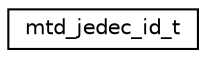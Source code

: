 digraph "Graphical Class Hierarchy"
{
 // LATEX_PDF_SIZE
  edge [fontname="Helvetica",fontsize="10",labelfontname="Helvetica",labelfontsize="10"];
  node [fontname="Helvetica",fontsize="10",shape=record];
  rankdir="LR";
  Node0 [label="mtd_jedec_id_t",height=0.2,width=0.4,color="black", fillcolor="white", style="filled",URL="$structmtd__jedec__id__t.html",tooltip="Internal representation of JEDEC memory ID codes."];
}
